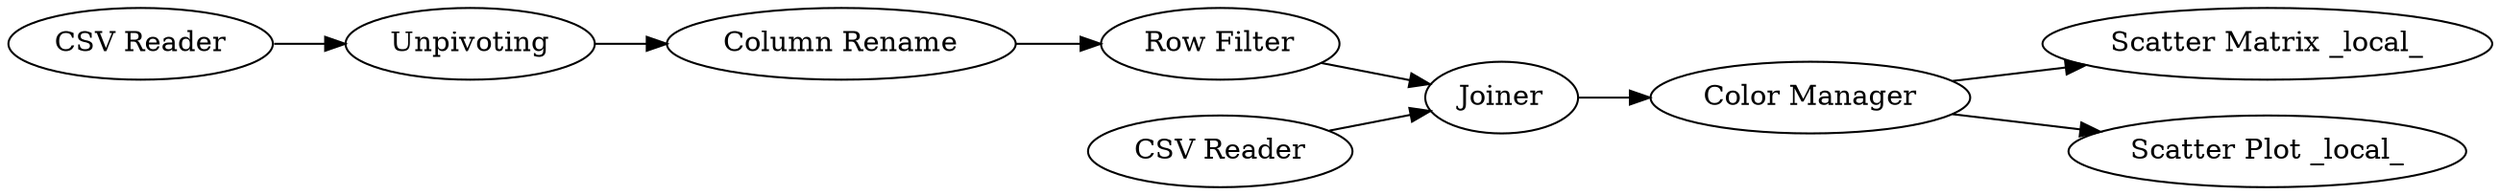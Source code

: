 digraph {
	7 -> 8
	4 -> 5
	3 -> 4
	5 -> 6
	1 -> 6
	2 -> 3
	6 -> 7
	7 -> 9
	5 [label="Row Filter"]
	1 [label="CSV Reader"]
	7 [label="Color Manager"]
	9 [label="Scatter Plot _local_"]
	4 [label="Column Rename"]
	6 [label=Joiner]
	8 [label="Scatter Matrix _local_"]
	3 [label=Unpivoting]
	2 [label="CSV Reader"]
	rankdir=LR
}
